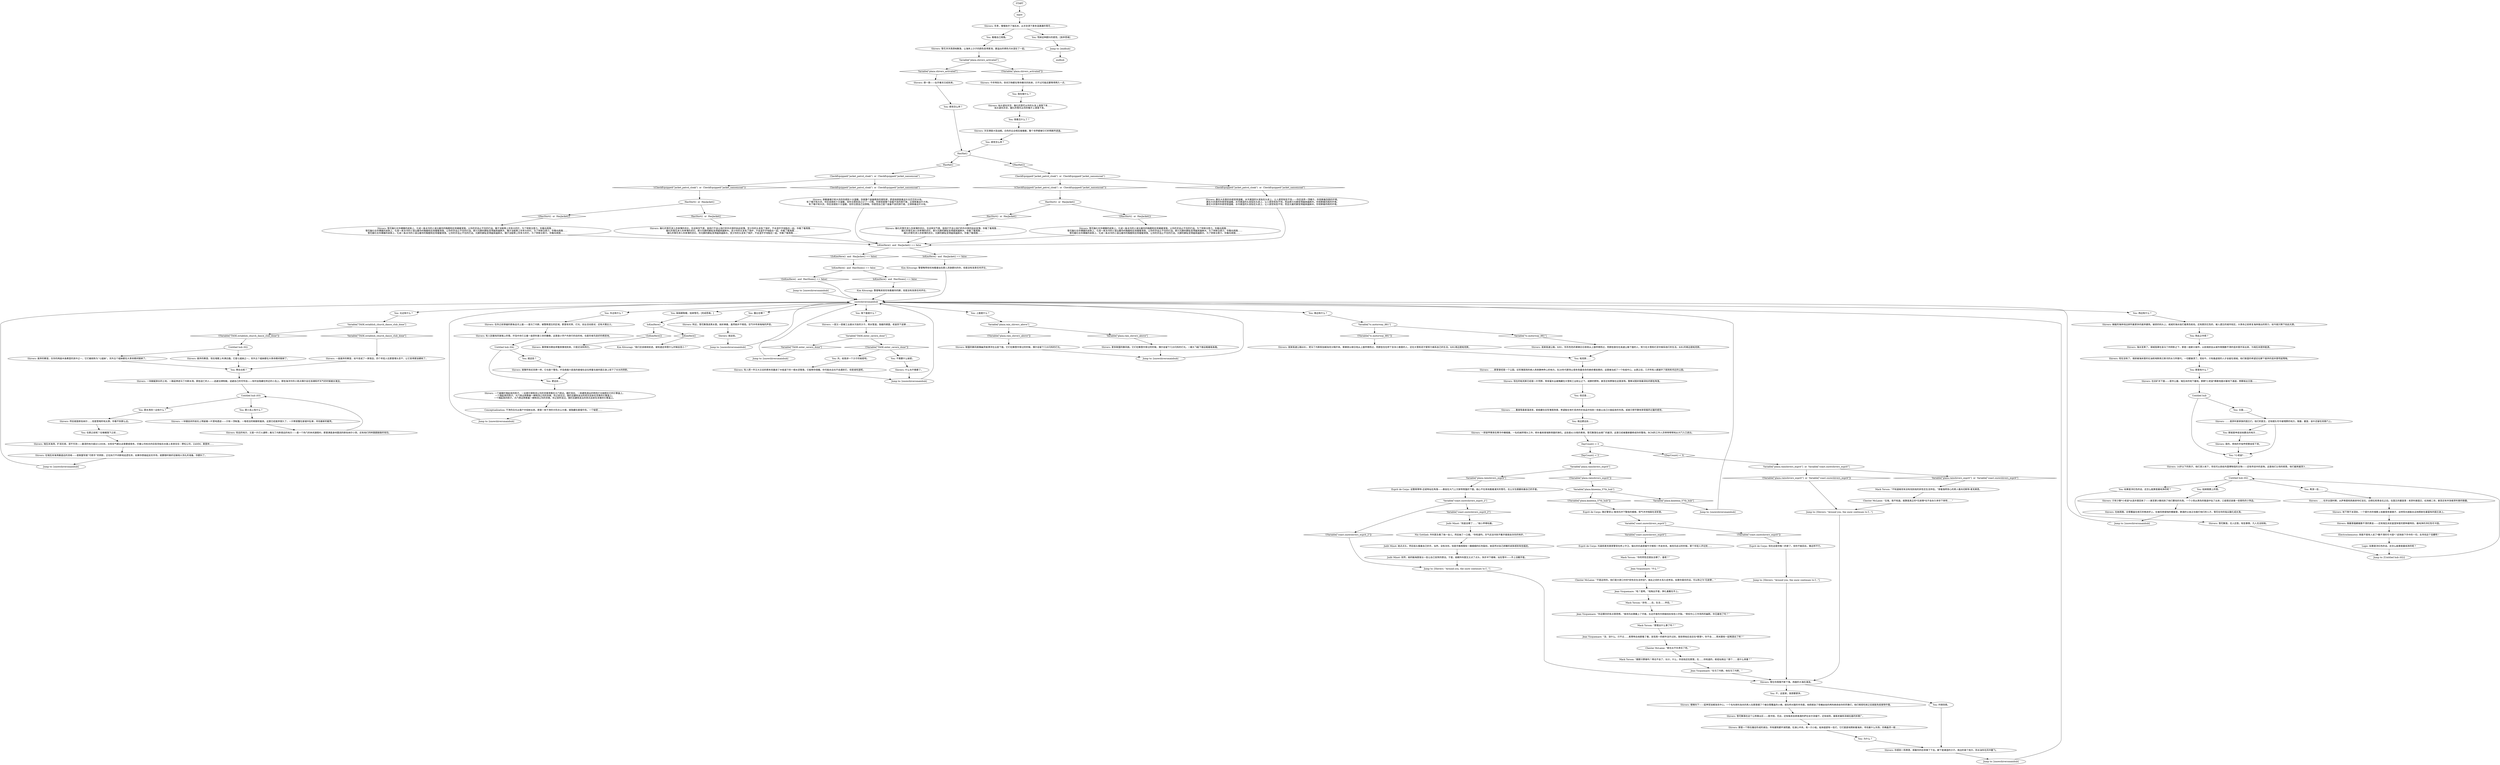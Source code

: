 # COAST ORB / snow shivers
# If it snows when you cross the desolate beach, Shivers tells you a little about Revachol.
# ==================================================
digraph G {
	  0 [label="START"];
	  1 [label="input"];
	  2 [label="Shivers: 你感到一阵寒意，顺着你的后背窜了下去。脚下是潮湿的沙子。南边的某个地方，防水油布在风中翻飞。"];
	  3 [label="Shivers: 有人把一件又大又旧的厚夹克塞进了木板道下的一根水泥管里。它能帮你保暖。你可能永远也不会遇到它，但是谁知道呢。"];
	  4 [label="You: 东边有什么？"];
	  5 [label="Shivers: 雪花融化在你裸露的皮肤上，化成一条冰冷的小溪沿着你的胸膛和后背缓缓滑落，让你的牙齿止不住的打战。帽子没能帮上你多大的忙。为了转移注意力，你看向周围……\n雪花融化在你裸露的皮肤上，化成一条冰冷的小溪沿着你的胸膛和后背缓缓滑落，让你的牙齿止不住的打战。那只光脚的脚趾变得越来越麻木。帽子没能帮上你多大的忙。为了转移注意力，你看向周围……\n雪花融化在你裸露的皮肤上，化成一条冰冷的小溪沿着你的胸膛和后背缓缓滑落，让你的牙齿止不住的打战。光脚的脚趾变得越来越麻木。帽子没能帮上你多大的忙。为了转移注意力，你看向周围……"];
	  6 [label="Esprit de Corps: 托森和麦克莱恩警官在桥上守卫。强壮的托森穿着牛仔裤和一件皮夹克。维克玛走过的时候，那个年轻人评论到……"];
	  7 [label="Shivers: 雪花飘落在这个公用事业区——图书馆，花店，还有贩卖自家美酒的萨拉米尔泽餐厅。还有妓院，毒贩老巢和泽姆拉基的拆車厂。"];
	  8 [label="Shivers: 一块蜿蜒狭长的土地，一路延伸进马丁内斯水湾。那些逃亡的人——逃避法律制裁，逃避自己的可怜虫——有时会隐藏在附近的小岛上。那些海洋中的小斑点偶尔会在涨潮和坏天气的时候被水淹没。"];
	  9 [label="Jump to: [snowshiversmainhub]"];
	  10 [label="HasShirt()  or  HasJacket()"];
	  11 [label="HasShirt()  or  HasJacket()", shape=diamond];
	  12 [label="!(HasShirt()  or  HasJacket())", shape=diamond];
	  13 [label="Shivers: 在你之前穿越的那条运河上面——是马丁内斯，被警察遗忘的区域。那里有欢笑、灯光、创业活动尝试、还有犬儒主义。"];
	  14 [label="Jean Vicquemare: “你这模仿的有点意思啊。”维克玛总算戴上了手套。左边手套的内侧缝线处有些小开裂。“男权中心工作场所的幽默。你见着他了吗？”"];
	  15 [label="Shivers: 楼梯向下——延伸至加姆洛克中心。一个名叫库科洛夫的男人在那里摆了个被白雪覆盖的小摊，就在桥对面的市场里。他把感染了苍蝇幼虫的烤肉串卖给你的同事们，他们相信吃掉之后就能免疫食物中毒。"];
	  16 [label="Shivers: 那是一个陨石撞击形成的湖泊，所有建筑都环湖而建。在湖心中央，有一只小船。船体底部有一些灯。它们直直地照射着海床，寻找着什么东西，仿佛晶须一般……"];
	  17 [label="Shivers: 废弃的教堂。仅存的两座木条教堂的其中之一，它们被统称为“七姐妹”。另外五个姐妹都在大革命期间毁掉了。"];
	  18 [label="Untitled hub (03)"];
	  19 [label="You: 感觉怎么样？"];
	  20 [label="You: 那里有什么？"];
	  21 [label="You: 跺跺脚取暖，拍掉雪花。[完成思维。]"];
	  22 [label="Shivers: 冬季，慢慢放开了瑞瓦肖，从天空洒下更多湿漉漉的雪花……"];
	  23 [label="You: 我看见什么了？"];
	  24 [label="IsKimHere()  and  HasJacket() == false"];
	  25 [label="IsKimHere()  and  HasJacket() == false", shape=diamond];
	  26 [label="!(IsKimHere()  and  HasJacket() == false)", shape=diamond];
	  27 [label="Shivers: 蜿蜒的海岸线边排列着更多的废弃建筑。破损的码头上，咸咸的海水拍打着黑色桩柱。还有那灰红色的、被人遗忘的城市街区。大革命之前修复海岸做出的努力，如今就只剩下如此光景。"];
	  28 [label="Esprit de Corps: 巡警茱蒂特·迈诺特站在角落——悬挂在大门上方狭窄雨篷的下面。她心不在焉地看着漫天的雪花，在公文包里翻找着自己的手套。"];
	  29 [label="Judit Minot: “到底去哪了……”她小声嘀咕着。"];
	  30 [label="Nix Gottlieb: 外科医生看了她一会儿，然后抽了一口烟。“你知道吗，天气还没冷到不戴手套就会冻伤的地步。”"];
	  31 [label="Untitled hub (02)"];
	  32 [label="Shivers: 在旧矿井下面——是市公墓，瑞瓦肖的地下墓地。那群*小老鼠*勇敢地面对着地下通道，想要抵达王国……"];
	  33 [label="Kim Kitsuragi: “我们应该继续前进。谁知道这场雪什么时候会变小？”"];
	  34 [label="snowshiversmainhub"];
	  35 [label="Jump to: [snowshiversmainhub]"];
	  36 [label="Electrochemistry: 刚是不是有人说了*数不清的可卡因*？赶快放下手中的一切，去寻找这个宝藏吧！"];
	  37 [label="Jump to: [snowshiversmainhub]"];
	  38 [label="You: 更远处……"];
	  39 [label="Variable[\"tc.motorway_881\"]"];
	  40 [label="Variable[\"tc.motorway_881\"]", shape=diamond];
	  41 [label="!(Variable[\"tc.motorway_881\"])", shape=diamond];
	  42 [label="Jump to: [Shivers: \"Around you, the snow continues to f...\"]"];
	  43 [label="You: 露比在哪？"];
	  44 [label="Variable[\"plaza.kineema_57th_hub\"]"];
	  45 [label="Variable[\"plaza.kineema_57th_hub\"]", shape=diamond];
	  46 [label="!(Variable[\"plaza.kineema_57th_hub\"])", shape=diamond];
	  47 [label="Shivers: 春季解冻期会郑重其事地到来。只是还没到而已。"];
	  48 [label="You: 就这些？"];
	  49 [label="Jump to: [snowshiversmainhub]"];
	  50 [label="Shivers: 一个被栅栏围起来的院子。一台德尔塔物流公司的货車停靠在大门旁边。栅栏背后，一栋建筑透出的明亮灯光映照在它的引擎盖上。\n一个围起来的院子。大门旁边停靠着一辆物流公司的货車。你之前见过。围栏后建筑发出的亮光反射在货車的引擎盖上。\n一个围起来的院子。大门旁边停靠着一辆物流公司的货車。你之前听说过。围栏后建筑发出的亮光反射在货車的引擎盖上。"];
	  51 [label="Jump to: [snowshiversmainhub]"];
	  52 [label="Shivers: 废弃的教堂，现在墙壁上布满白霜。它是七姐妹之一。另外五个姐妹都在大革命期间毁掉了。"];
	  53 [label="You: 那水湾另一边有什么？"];
	  54 [label="You: 我在做什么？"];
	  55 [label="Shivers: 雪花飘落，无人应答。有些事情，凡人无法知晓。"];
	  56 [label="Shivers: ……重度吸毒者溜进来，偷偷藏在旧军事医院里，希望能在匆忙丢弃的补给品中找到一些能让自己兴奋起来的东西。或者只想平静地享受服药过量的感觉。"];
	  57 [label="Shivers: 一排装甲車库在寒冷中蜷缩着。一名机械师埋头工作，修补着库普瑞斯侧面的弹孔。这些是41分局的車库。雪花飘落在丝绸厂的屋顶，这里已经被重新翻修成你的警局。RCM的工作人员哆哆嗦嗦地从大门入口进出。"];
	  58 [label="Esprit de Corps: 随迁警官让·维克玛冲下警局的楼梯，怒气冲冲地踩在泥浆里。"];
	  59 [label="You: 再往北呢？"];
	  60 [label="You: 看看自己周围。"];
	  61 [label="Shivers: 想一想——似乎春天已经到来。"];
	  62 [label="Shivers: 更多联盟的静风舰。它们在飘雪中穿过的时候，偶尔会留下几分闪烁的灯光。一艘大飞艇下面运载着板条箱。"];
	  63 [label="Shivers: 在她周围，白雪覆盖在熄灭的焦炭炉上。在被风雨侵蚀的棚屋里，醉酒的父亲正在殴打他们的儿子。雪花在你的指尖融化成水滴。"];
	  64 [label="Variable[\"coast.snowshivers_esprit\"]"];
	  65 [label="Variable[\"coast.snowshivers_esprit\"]", shape=diamond];
	  66 [label="!(Variable[\"coast.snowshivers_esprit\"])", shape=diamond];
	  67 [label="You: 但还是……"];
	  68 [label="Shivers: 抬头望向天空，融化的雪花从你的头发上滴落下来……\n抬头望向天空，融化的雪花从你的帽子上滴落下来。"];
	  69 [label="Shivers: 融化的雪花渗入你单薄的衣衫。在这种天气里，祖母们不会让他们的外孙穿的如此轻薄。至少你的头发有了保护，不会湿乎乎地黏在一起。你看了看周围……\n融化的雪花渗入你单薄的衣衫。那只光脚的脚趾变得越来越麻木。至少你的头发有了保护，不会湿乎乎地黏在一起。你看了看周围……\n融化的雪花渗入你单薄的衣衫。你光脚的脚趾变得越来越麻木。至少你的头发有了保护，不会湿乎乎地黏在一起。你看了看周围……"];
	  70 [label="Kim Kitsuragi: 警督略呆担忧地看着你的脚，但是没有发表任何评论。"];
	  71 [label="Untitled hub (02)"];
	  72 [label="Shivers: ……在宗主国时期，从萨弗里和西奥掠夺红宝石、白铜石和青金石之后。在国王的墓室里：老菲利普国王，纪尧姆二世，甚至还有丰饶者菲利普的陵墓。"];
	  73 [label="You: 不，这是家。我想要更多。"];
	  74 [label="Shivers: 14岁以下的孩子。他们深入地下，寻找可以卖给外国博物馆的文物——还有传说中的圣物。这是他们父母的授意。他们越来越深入……"];
	  75 [label="Shivers: ……那里曾经是一个公园，旧军事医院的病人用来静神养心的地方。在20年代那场让很多孩童丧命的麻疹爆发期间，这里被当成了一个检疫中心。从那之后，几乎所有人都避开了医院和邻近的公园。"];
	  76 [label="Mack Torson: “你的同性恋朋友去哪了，基佬？”"];
	  77 [label="DayCount() < 3"];
	  78 [label="DayCount() < 3", shape=diamond];
	  79 [label="!(DayCount() < 3)", shape=diamond];
	  80 [label="Shivers: 瑞瓦肖海湾，旷阔无垠，深不可测——最深的地方超过1200米。水和空气都比这里要咸很多。印着公司标志的巨型货船在水面上来来往往：野松公司，ZAMM，莫里林……"];
	  81 [label="Shivers: 在瑞瓦肖海湾最遥远的流域——是联盟军舰“弓箭手”的阴影，正在执行不间断地巡逻任务，如果你想奋起反抗市场，就要随时做好迎接炮火洗礼的准备。你颤抖了。"];
	  82 [label="You: 为什么？"];
	  83 [label="Shivers: 现在没有了。煤炭被海床里的石油和埃斯佩兰斯河的水力所替代。一切都崩溃了。现如今，只有最虚弱的人才会留在煤城。他们致富的希望还在脚下废弃的竖井里苟延残喘。"];
	  84 [label="You: 我下面是什么？"];
	  85 [label="You: 拍掉肩膀上的雪。"];
	  86 [label="Shivers: 高架高速公路，8/81，形形色色的車辆日日夜夜从上面呼啸而过，而那些居住在高速公路下面的人，努力在大雪和烂泥中维系他们的生活。8/81的南边是帕克斯。"];
	  87 [label="Jean Vicquemare: “哈？是啊。”他掏出手套，挣扎着戴在手上。"];
	  88 [label="Jean Vicquemare: “在马丁内斯。他在马丁内斯。”"];
	  89 [label="Shivers: 雪在你周围不断下落。西面的大海在涌浪。"];
	  90 [label="Shivers: 较远的地方，又是一片灯火通明；离马丁内斯很远的地方——是一个热门的休闲渡假村，那里满是身材圆润的欧佐纳尔小孩，还有他们同样圆圆鼓鼓的钱包。"];
	  91 [label="You: 环顾四周。"];
	  92 [label="Shivers: 附近。雪花飘落进黑水里。她祈祷着，虽然她并不相信。空气中传来嗡嗡的声音。"];
	  93 [label="Jump to: [snowshiversmainhub]"];
	  94 [label="You: 上面是什么？"];
	  95 [label="You: 王国……"];
	  96 [label="Logic: 如果是洋红色的话，还怎么能算是最纯净的呢？"];
	  97 [label="Jump to: [Shivers: \"Around you, the snow continues to f...\"]"];
	  98 [label="Shivers: 雪花洋洋洒洒地飘落，让海岸上沙子的颜色变得更浅，跟溢出的锈色污水混在了一起。"];
	  99 [label="You: 感觉怎么样？"];
	  100 [label="IsKimHere()  and  HasShoes() == false"];
	  101 [label="IsKimHere()  and  HasShoes() == false", shape=diamond];
	  102 [label="!(IsKimHere()  and  HasShoes() == false)", shape=diamond];
	  103 [label="Chester McLaine: “不是这样的。他们是大家口中的*异性恋生活伴侣*。彼此之间的关系久经考验。如果你喜欢的话，可以称之为‘兄弟情'。”"];
	  104 [label="Chester McLaine: “那也太不负责任了吧。”"];
	  105 [label="Untitled hub (04)"];
	  106 [label="Variable[\"TASK.enter_cavern_done\"]"];
	  107 [label="Variable[\"TASK.enter_cavern_done\"]", shape=diamond];
	  108 [label="!(Variable[\"TASK.enter_cavern_done\"])", shape=diamond];
	  109 [label="You: 不需要什么秘密。"];
	  110 [label="Jump to: [snowshiversmainhub]"];
	  111 [label="CheckEquipped(\"jacket_patrol_cloak\")  or  CheckEquipped(\"jacket_nansencoat\")"];
	  112 [label="CheckEquipped(\"jacket_patrol_cloak\")  or  CheckEquipped(\"jacket_nansencoat\")", shape=diamond];
	  113 [label="!(CheckEquipped(\"jacket_patrol_cloak\")  or  CheckEquipped(\"jacket_nansencoat\"))", shape=diamond];
	  114 [label="Shivers: 联盟的静风舰像幽灵般漂浮在云层下面。它们在飘雪中穿过的时候，偶尔会留下几分闪烁的灯光。"];
	  115 [label="Shivers: 陵墓里蕴藏着数不清的黄金——还有瑞瓦肖前皇室钟爱的那种最特别、最纯净的洋红色可卡因。"];
	  116 [label="Variable[\"TASK.establish_church_dance_club_done\"]"];
	  117 [label="Variable[\"TASK.establish_church_dance_club_done\"]", shape=diamond];
	  118 [label="!(Variable[\"TASK.establish_church_dance_club_done\"])", shape=diamond];
	  119 [label="Shivers: 什么也不需要了。"];
	  121 [label="You: 甩掉这种颤抖的感觉。[放弃思维]"];
	  122 [label="You: 北边有什么？"];
	  123 [label="Shivers: 就像所有纪念碑一样，它也是个警告。环岛南面六层高的废墟在这位挥霍无度的国王身上投下了长长的阴影。"];
	  124 [label="Shivers: 海水变黑了。煤城笼罩在圣马丁的阴影之下，那是一座新兴城市，以前煤炭会从城市周围数不清的竖井里开采出来，为瑞瓦肖提供能源。"];
	  125 [label="You: 再深一些……"];
	  126 [label="Untitled hub"];
	  127 [label="Jean Vicquemare: “什么？”"];
	  128 [label="Mack Torson: “跟那只野兽吗？再也不会了，伙计。什么，你说他还在那里，在……你知道的，枢纽站南边？那个……是什么来着？”"];
	  129 [label="Jump to: [endhub]"];
	  130 [label="endhub"];
	  131 [label="Judit Minot: 她点点头，然后低头看着自己的手。当然，没有冻伤，但是手腕周围有一圈细细的红色裂纹。她显然对自己娇嫩的皮肤感到有些尴尬。"];
	  132 [label="Jump to: [snowshiversmainhub]"];
	  133 [label="You: 那小岛上有什么？"];
	  134 [label="Jump to: [snowshiversmainhub]"];
	  135 [label="Shivers: 今年特别冷。世间万物都在等待春天的到来，只不过可能还要等得再久一点。"];
	  136 [label="Shivers: 穿戴着帽子和大衣的你感到十分温暖。你就像个装备精良的探险家，舒适地探查着这片白茫茫的大地。\n有了帽子和大衣，你应该感到十分温暖，但你注意到自己少了一只鞋。你感觉就像个装备不良的旅行者，正探索着这片大地。\n有了帽子和大衣，你应该感到十分温暖，但你注意自己没穿鞋。你感觉自己是个装备不良的旅行者，正探索着这片大地。"];
	  137 [label="Shivers: 地下两千米深处，一个提升井的墙壁上挂着很多面镜子，这样阳光就能永远地照射在最富有的国王身上。"];
	  138 [label="Mack Torson: “那里出什么事了吗？”"];
	  139 [label="You: 帕克斯……"];
	  140 [label="Variable[\"plaza.rainshivers_esprit\"]  or  Variable[\"coast.snowshivers_esprit\"]"];
	  141 [label="Variable[\"plaza.rainshivers_esprit\"]  or  Variable[\"coast.snowshivers_esprit\"]", shape=diamond];
	  142 [label="!(Variable[\"plaza.rainshivers_esprit\"]  or  Variable[\"coast.snowshivers_esprit\"])", shape=diamond];
	  143 [label="Shivers: 就这些。"];
	  144 [label="HasHat()"];
	  145 [label="HasHat()", shape=diamond];
	  146 [label="!(HasHat())", shape=diamond];
	  147 [label="Shivers: 融化的雪花渗入你单薄的衣衫。在这种天气里，祖母们不会让他们的外孙穿的如此轻薄。你看了看周围……\n融化的雪花渗入你单薄的衣衫。那只光脚的脚趾变得越来越麻木。你看了看周围……\n融化的雪花渗入你单薄的衣衫。光脚的脚趾变得越来越麻木。你看了看周围……"];
	  148 [label="Shivers: 雪花融化在你裸露的皮肤上，化成一条冰冷的小溪沿着你的胸膛和后背缓缓滑落，让你的牙齿止不住的打战。为了转移注意力，你看向周围……\n雪花融化在你裸露的皮肤上，化成一条冰冷的小溪沿着你的胸膛和后背缓缓滑落，让你的牙齿止不住的打战。那只光脚的脚趾变得越来越麻木。为了转移注意力，你看向周围……\n雪花融化在你裸露的皮肤上，化成一条冰冷的小溪沿着你的胸膛和后背缓缓滑落，让你的牙齿止不住的打战。光脚的脚趾变得越来越麻木。为了转移注意力，你看向周围……"];
	  149 [label="Conceptualization: 干净的白光从窗户中投射出来，那是一栋干净的方形办公大楼，就隐藏在废墟中央。一个秘密……"];
	  150 [label="Variable[\"coast.snowshivers_esprit_2\"]"];
	  151 [label="Variable[\"coast.snowshivers_esprit_2\"]", shape=diamond];
	  152 [label="!(Variable[\"coast.snowshivers_esprit_2\"])", shape=diamond];
	  153 [label="Mack Torson: “异性……恋。生活……伴侣。”"];
	  154 [label="Jump to: [Shivers: \"Around you, the snow continues to f...\"]"];
	  155 [label="Chester McLaine: “见鬼，我不知道。就算是真正的*兄弟情*也不会永久幸存下来吧……”"];
	  156 [label="Shivers: 一块锯齿状的岩石上残留着一片营地遗迹——只有一顶帐篷，一堆老旧的碗碟和餐具。这里已经废弃很久了。一只寄居蟹在废墟中乱窜，寻找着新的躯壳。"];
	  157 [label="You: 风，给我讲一个沙子的秘密吧。"];
	  158 [label="Jump to: [snowshiversmainhub]"];
	  159 [label="You: 南边有什么？"];
	  160 [label="Variable[\"plaza.rainshivers_esprit\"]"];
	  161 [label="Variable[\"plaza.rainshivers_esprit\"]", shape=diamond];
	  162 [label="!(Variable[\"plaza.rainshivers_esprit\"])", shape=diamond];
	  163 [label="Esprit de Corps: 现在这是你唯一的家了。但你不能回去，像这样不行。"];
	  164 [label="Judit Minot: 突然，她的脑海里冒出一些让自己发笑的想法。于是，她朝外科医生又点了点头，快步冲下楼梯，站在雪中——手上没戴手套。"];
	  165 [label="Shivers: 然后就是欧佐纳尔……但是雪堆积地太厚。你看不到那么远。"];
	  166 [label="You: 西边有什么？"];
	  167 [label="Shivers: 裹在大衣里的你感觉很温暖，冰冷潮湿的头发贴在头皮上，让人感觉有些不悦——你应该弄一顶帽子。你观察着四周的环境。\n裹在大衣里的你感觉很温暖，冰冷潮湿的头发贴在头皮上，让人感觉有些不悦，而且那只光脚变得越来越麻木。你观察着四周的环境。\n裹在大衣里的你感觉很温暖，冰冷潮湿的头发贴在头皮上，让人感觉有些不悦，而且光着的脚变得越来越麻木。你观察着四周的环境。"];
	  168 [label="You: *小老鼠*……"];
	  169 [label="Shivers: 现在的帕克斯已经是一片荒野。常绿灌木丛被掩藏在大雪和工业粉尘之下。成群的野狗，甚至还有野狼在这里游荡。警察试图封锁最深处的那些角落。"];
	  170 [label="Shivers: 高架高速公路8/81，把马丁内斯和加姆洛克分隔开来。車辆夜以继日地从上面呼啸而过，而那些住在桥下复杂小巷里的人，还在大雪和泥泞里努力维系自己的生活。8/81南边是帕克斯。"];
	  171 [label="Mack Torson: “不知道维克有没有找到他的异性恋生活伴侣。”穿着渔网背心的男人看向切斯特·麦克莱恩。"];
	  172 [label="Shivers: 一座废弃的教堂，如今变成了一家夜店。四个年轻人在那里埋头苦干，让它变得更加硬核了。"];
	  173 [label="CheckEquipped(\"jacket_patrol_cloak\")  or  CheckEquipped(\"jacket_nansencoat\")"];
	  174 [label="CheckEquipped(\"jacket_patrol_cloak\")  or  CheckEquipped(\"jacket_nansencoat\")", shape=diamond];
	  175 [label="!(CheckEquipped(\"jacket_patrol_cloak\")  or  CheckEquipped(\"jacket_nansencoat\"))", shape=diamond];
	  176 [label="Shivers: 天空满是大型战舰。白色的云朵相互碰撞着，整个世界都被它们的残骸所遮盖。"];
	  177 [label="Kim Kitsuragi: 警督略带担忧地看着站在那儿浑身颤抖的你，但是没有发表任何评论。"];
	  178 [label="You: 除此之外呢？"];
	  179 [label="You: 南边更远处……"];
	  180 [label="Jean Vicquemare: “没，没什么。只不过……茱蒂特去他那看了看，发现周一的邮件没开过封。我觉得他应该还在*那里*。你不会……周末跟他一起喝酒去了吧？”"];
	  181 [label="You: 那就是坤诺说他要去的地方……"];
	  182 [label="Shivers: 是的。用他的手指甲把黄金抠下来。"];
	  183 [label="IsKimHere()"];
	  184 [label="IsKimHere()", shape=diamond];
	  185 [label="!(IsKimHere())", shape=diamond];
	  186 [label="Variable[\"plaza.shivers_activated\"]"];
	  187 [label="Variable[\"plaza.shivers_activated\"]", shape=diamond];
	  188 [label="!(Variable[\"plaza.shivers_activated\"])", shape=diamond];
	  189 [label="HasShirt()  or  HasJacket()"];
	  190 [label="HasShirt()  or  HasJacket()", shape=diamond];
	  191 [label="!(HasShirt()  or  HasJacket())", shape=diamond];
	  192 [label="Shivers: 有人刮着挡风玻璃上的雪。环岛中央伫立着一座菲利普三世的雕像，这里是小学户外旅行的目的地，也是冬候鸟良好的栖息地。"];
	  193 [label="Shivers: 一层又一层被工业废水污染的沙子。雨水管道。隐蔽的碉堡。老鼠四下逃窜……"];
	  194 [label="Variable[\"plaza.rain_shivers_above\"]"];
	  195 [label="Variable[\"plaza.rain_shivers_above\"]", shape=diamond];
	  196 [label="!(Variable[\"plaza.rain_shivers_above\"])", shape=diamond];
	  197 [label="Shivers: ……是菲利普家族的国王们，他们的医生，还有舰队司令被埋葬的地方。陵墓，墓室，金叶还留在双扇门上。"];
	  198 [label="You: 如果是洋红色的话，还怎么能算是最纯净的呢？"];
	  199 [label="Jump to: [Untitled hub (02)]"];
	  200 [label="Shivers: 只有少数*小老鼠*从竖井里回来了——甚至更少数找到了他们要找的东西。一个小孩从黑色的隧道中钻了出来，口袋里还装着一些银色的小饰品。"];
	  201 [label="You: 在那之前呢？在帷幔落下之前……"];
	  0 -> 1
	  1 -> 22
	  2 -> 132
	  3 -> 110
	  4 -> 13
	  5 -> 24
	  6 -> 76
	  7 -> 16
	  8 -> 18
	  9 -> 34
	  10 -> 11
	  10 -> 12
	  11 -> 147
	  12 -> 148
	  13 -> 192
	  14 -> 138
	  15 -> 7
	  16 -> 82
	  17 -> 59
	  18 -> 53
	  18 -> 133
	  19 -> 144
	  20 -> 32
	  21 -> 183
	  22 -> 121
	  22 -> 60
	  23 -> 176
	  24 -> 25
	  24 -> 26
	  25 -> 177
	  26 -> 100
	  27 -> 178
	  28 -> 150
	  29 -> 30
	  30 -> 131
	  31 -> 17
	  31 -> 52
	  32 -> 126
	  34 -> 4
	  34 -> 166
	  34 -> 43
	  34 -> 84
	  34 -> 21
	  34 -> 122
	  34 -> 94
	  34 -> 159
	  35 -> 34
	  36 -> 96
	  37 -> 34
	  38 -> 50
	  39 -> 40
	  39 -> 41
	  40 -> 86
	  41 -> 170
	  42 -> 89
	  43 -> 92
	  44 -> 45
	  44 -> 46
	  45 -> 158
	  46 -> 58
	  48 -> 123
	  49 -> 34
	  50 -> 149
	  51 -> 34
	  52 -> 59
	  53 -> 165
	  54 -> 68
	  55 -> 199
	  56 -> 179
	  57 -> 77
	  58 -> 64
	  59 -> 8
	  60 -> 98
	  61 -> 19
	  62 -> 134
	  63 -> 37
	  64 -> 65
	  64 -> 66
	  65 -> 6
	  66 -> 163
	  67 -> 56
	  68 -> 23
	  69 -> 24
	  70 -> 34
	  71 -> 85
	  71 -> 125
	  71 -> 198
	  72 -> 137
	  73 -> 15
	  74 -> 71
	  75 -> 169
	  76 -> 127
	  77 -> 78
	  77 -> 79
	  78 -> 160
	  79 -> 140
	  80 -> 81
	  81 -> 9
	  82 -> 2
	  83 -> 20
	  84 -> 193
	  85 -> 200
	  86 -> 139
	  87 -> 153
	  88 -> 89
	  89 -> 73
	  89 -> 91
	  90 -> 18
	  91 -> 2
	  92 -> 143
	  93 -> 34
	  94 -> 194
	  95 -> 197
	  96 -> 199
	  97 -> 89
	  98 -> 186
	  99 -> 144
	  100 -> 101
	  100 -> 102
	  101 -> 70
	  102 -> 34
	  103 -> 87
	  104 -> 128
	  105 -> 48
	  105 -> 38
	  106 -> 107
	  106 -> 108
	  107 -> 49
	  108 -> 109
	  108 -> 157
	  109 -> 119
	  110 -> 34
	  111 -> 112
	  111 -> 113
	  112 -> 167
	  113 -> 10
	  114 -> 134
	  115 -> 36
	  116 -> 117
	  116 -> 118
	  117 -> 172
	  118 -> 31
	  119 -> 110
	  121 -> 129
	  122 -> 116
	  123 -> 38
	  124 -> 83
	  125 -> 72
	  126 -> 168
	  126 -> 95
	  127 -> 103
	  128 -> 88
	  129 -> 130
	  131 -> 164
	  132 -> 34
	  133 -> 156
	  134 -> 34
	  135 -> 54
	  136 -> 24
	  137 -> 115
	  138 -> 180
	  139 -> 75
	  140 -> 141
	  140 -> 142
	  141 -> 171
	  142 -> 154
	  143 -> 93
	  144 -> 145
	  144 -> 146
	  145 -> 173
	  146 -> 111
	  147 -> 24
	  148 -> 24
	  149 -> 51
	  150 -> 152
	  150 -> 151
	  151 -> 29
	  152 -> 42
	  153 -> 14
	  154 -> 89
	  155 -> 154
	  156 -> 90
	  157 -> 3
	  158 -> 34
	  159 -> 39
	  160 -> 161
	  160 -> 162
	  161 -> 28
	  162 -> 44
	  163 -> 97
	  164 -> 42
	  165 -> 201
	  166 -> 27
	  167 -> 24
	  168 -> 74
	  169 -> 67
	  170 -> 139
	  171 -> 155
	  172 -> 59
	  173 -> 174
	  173 -> 175
	  174 -> 136
	  175 -> 189
	  176 -> 99
	  177 -> 34
	  178 -> 124
	  179 -> 57
	  180 -> 104
	  181 -> 182
	  182 -> 168
	  183 -> 184
	  183 -> 185
	  184 -> 33
	  185 -> 47
	  186 -> 187
	  186 -> 188
	  187 -> 61
	  188 -> 135
	  189 -> 190
	  189 -> 191
	  190 -> 69
	  191 -> 5
	  192 -> 105
	  193 -> 106
	  194 -> 195
	  194 -> 196
	  195 -> 62
	  196 -> 114
	  197 -> 168
	  197 -> 181
	  198 -> 55
	  199 -> 71
	  200 -> 63
	  201 -> 80
}

